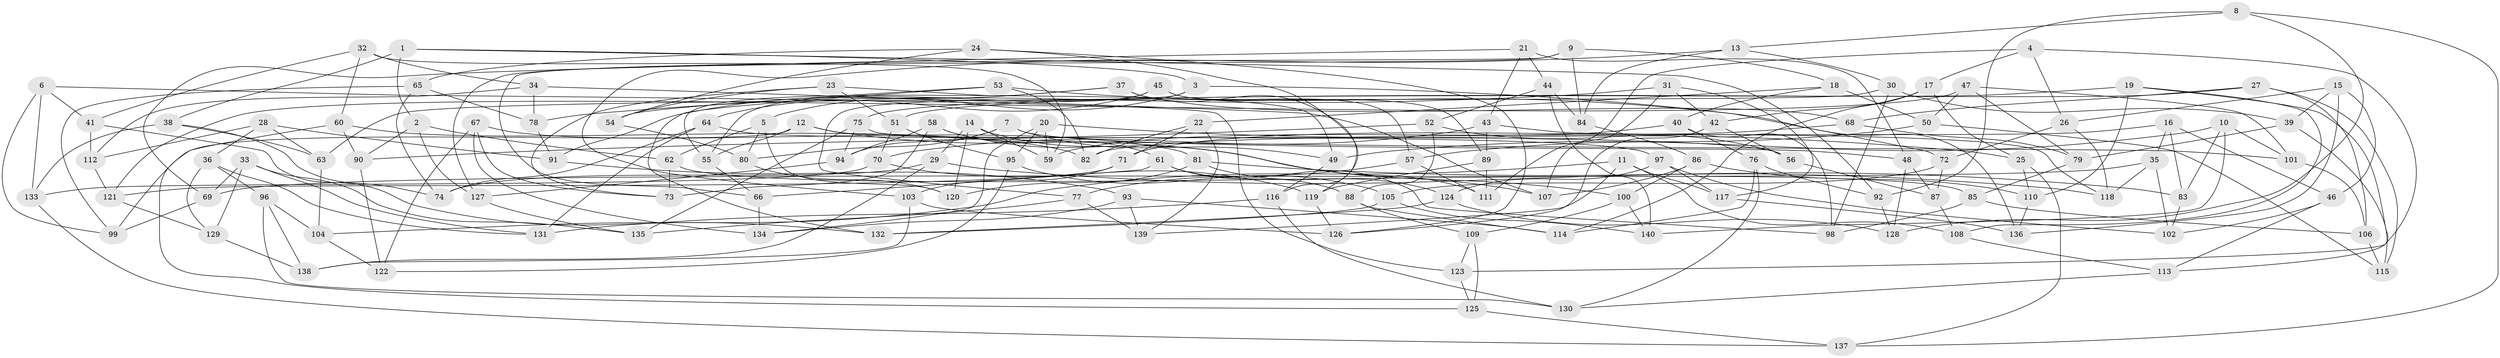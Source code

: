 // Generated by graph-tools (version 1.1) at 2025/37/03/09/25 02:37:56]
// undirected, 140 vertices, 280 edges
graph export_dot {
graph [start="1"]
  node [color=gray90,style=filled];
  1;
  2;
  3;
  4;
  5;
  6;
  7;
  8;
  9;
  10;
  11;
  12;
  13;
  14;
  15;
  16;
  17;
  18;
  19;
  20;
  21;
  22;
  23;
  24;
  25;
  26;
  27;
  28;
  29;
  30;
  31;
  32;
  33;
  34;
  35;
  36;
  37;
  38;
  39;
  40;
  41;
  42;
  43;
  44;
  45;
  46;
  47;
  48;
  49;
  50;
  51;
  52;
  53;
  54;
  55;
  56;
  57;
  58;
  59;
  60;
  61;
  62;
  63;
  64;
  65;
  66;
  67;
  68;
  69;
  70;
  71;
  72;
  73;
  74;
  75;
  76;
  77;
  78;
  79;
  80;
  81;
  82;
  83;
  84;
  85;
  86;
  87;
  88;
  89;
  90;
  91;
  92;
  93;
  94;
  95;
  96;
  97;
  98;
  99;
  100;
  101;
  102;
  103;
  104;
  105;
  106;
  107;
  108;
  109;
  110;
  111;
  112;
  113;
  114;
  115;
  116;
  117;
  118;
  119;
  120;
  121;
  122;
  123;
  124;
  125;
  126;
  127;
  128;
  129;
  130;
  131;
  132;
  133;
  134;
  135;
  136;
  137;
  138;
  139;
  140;
  1 -- 3;
  1 -- 38;
  1 -- 92;
  1 -- 2;
  2 -- 127;
  2 -- 90;
  2 -- 62;
  3 -- 72;
  3 -- 5;
  3 -- 77;
  4 -- 123;
  4 -- 26;
  4 -- 111;
  4 -- 17;
  5 -- 120;
  5 -- 62;
  5 -- 80;
  6 -- 41;
  6 -- 133;
  6 -- 123;
  6 -- 99;
  7 -- 49;
  7 -- 80;
  7 -- 48;
  7 -- 94;
  8 -- 13;
  8 -- 137;
  8 -- 92;
  8 -- 128;
  9 -- 127;
  9 -- 84;
  9 -- 66;
  9 -- 18;
  10 -- 49;
  10 -- 140;
  10 -- 101;
  10 -- 83;
  11 -- 108;
  11 -- 104;
  11 -- 117;
  11 -- 139;
  12 -- 56;
  12 -- 100;
  12 -- 55;
  12 -- 99;
  13 -- 30;
  13 -- 84;
  13 -- 103;
  14 -- 111;
  14 -- 120;
  14 -- 29;
  14 -- 59;
  15 -- 39;
  15 -- 136;
  15 -- 46;
  15 -- 26;
  16 -- 82;
  16 -- 46;
  16 -- 83;
  16 -- 35;
  17 -- 114;
  17 -- 25;
  17 -- 42;
  18 -- 40;
  18 -- 22;
  18 -- 50;
  19 -- 75;
  19 -- 113;
  19 -- 110;
  19 -- 108;
  20 -- 134;
  20 -- 25;
  20 -- 95;
  20 -- 59;
  21 -- 48;
  21 -- 69;
  21 -- 43;
  21 -- 44;
  22 -- 71;
  22 -- 139;
  22 -- 82;
  23 -- 51;
  23 -- 54;
  23 -- 49;
  23 -- 73;
  24 -- 65;
  24 -- 126;
  24 -- 54;
  24 -- 116;
  25 -- 137;
  25 -- 110;
  26 -- 118;
  26 -- 72;
  27 -- 106;
  27 -- 115;
  27 -- 51;
  27 -- 68;
  28 -- 36;
  28 -- 63;
  28 -- 112;
  28 -- 91;
  29 -- 138;
  29 -- 74;
  29 -- 118;
  30 -- 63;
  30 -- 39;
  30 -- 98;
  31 -- 42;
  31 -- 117;
  31 -- 78;
  31 -- 107;
  32 -- 60;
  32 -- 59;
  32 -- 34;
  32 -- 41;
  33 -- 131;
  33 -- 135;
  33 -- 129;
  33 -- 69;
  34 -- 107;
  34 -- 78;
  34 -- 112;
  35 -- 69;
  35 -- 102;
  35 -- 118;
  36 -- 96;
  36 -- 131;
  36 -- 129;
  37 -- 55;
  37 -- 68;
  37 -- 119;
  37 -- 91;
  38 -- 133;
  38 -- 63;
  38 -- 74;
  39 -- 115;
  39 -- 79;
  40 -- 98;
  40 -- 59;
  40 -- 76;
  41 -- 112;
  41 -- 132;
  42 -- 126;
  42 -- 56;
  43 -- 70;
  43 -- 89;
  43 -- 118;
  44 -- 140;
  44 -- 84;
  44 -- 52;
  45 -- 64;
  45 -- 89;
  45 -- 55;
  45 -- 57;
  46 -- 113;
  46 -- 102;
  47 -- 101;
  47 -- 121;
  47 -- 50;
  47 -- 79;
  48 -- 87;
  48 -- 128;
  49 -- 116;
  50 -- 115;
  50 -- 57;
  51 -- 70;
  51 -- 95;
  52 -- 90;
  52 -- 88;
  52 -- 56;
  53 -- 132;
  53 -- 136;
  53 -- 54;
  53 -- 82;
  54 -- 80;
  55 -- 66;
  56 -- 87;
  57 -- 77;
  57 -- 111;
  58 -- 61;
  58 -- 94;
  58 -- 73;
  58 -- 107;
  60 -- 90;
  60 -- 125;
  60 -- 82;
  61 -- 98;
  61 -- 66;
  61 -- 88;
  62 -- 85;
  62 -- 73;
  63 -- 104;
  64 -- 131;
  64 -- 97;
  64 -- 74;
  65 -- 99;
  65 -- 78;
  65 -- 74;
  66 -- 134;
  67 -- 134;
  67 -- 73;
  67 -- 122;
  67 -- 81;
  68 -- 71;
  68 -- 79;
  69 -- 99;
  70 -- 119;
  70 -- 133;
  71 -- 103;
  71 -- 121;
  72 -- 87;
  72 -- 105;
  75 -- 94;
  75 -- 135;
  75 -- 101;
  76 -- 130;
  76 -- 114;
  76 -- 92;
  77 -- 135;
  77 -- 139;
  78 -- 91;
  79 -- 85;
  80 -- 120;
  81 -- 124;
  81 -- 120;
  81 -- 83;
  83 -- 102;
  84 -- 86;
  85 -- 98;
  85 -- 106;
  86 -- 107;
  86 -- 110;
  86 -- 100;
  87 -- 108;
  88 -- 114;
  88 -- 109;
  89 -- 119;
  89 -- 111;
  90 -- 122;
  91 -- 93;
  92 -- 128;
  93 -- 139;
  93 -- 114;
  93 -- 134;
  94 -- 127;
  95 -- 122;
  95 -- 105;
  96 -- 130;
  96 -- 104;
  96 -- 138;
  97 -- 102;
  97 -- 124;
  97 -- 117;
  100 -- 109;
  100 -- 140;
  101 -- 106;
  103 -- 126;
  103 -- 138;
  104 -- 122;
  105 -- 132;
  105 -- 140;
  106 -- 115;
  108 -- 113;
  109 -- 125;
  109 -- 123;
  110 -- 136;
  112 -- 121;
  113 -- 130;
  116 -- 131;
  116 -- 130;
  117 -- 136;
  119 -- 126;
  121 -- 129;
  123 -- 125;
  124 -- 132;
  124 -- 128;
  125 -- 137;
  127 -- 135;
  129 -- 138;
  133 -- 137;
}
